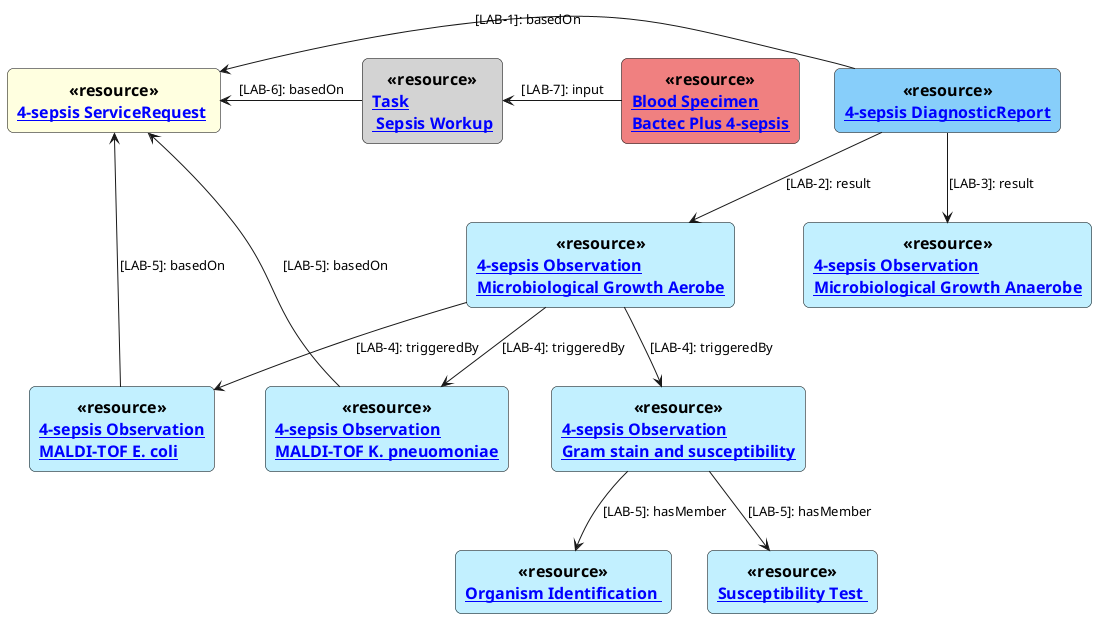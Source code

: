 @startuml 4-sepsis-additional-testing
skinparam rectangle<<resource>> {
  roundCorner 12
  BackgroundColor Blue
  BorderColor Black
  ArrowColor Black
  FontName Arial
  FontSize 16
  FontStyle Bold
}

rectangle "[[ServiceRequest-4-sepsis-ServiceRequest.html 4-sepsis ServiceRequest]] " as SR <<$bProcess>><<resource>> #LightYellow
rectangle "[[DiagnosticReport-4-sepsis-DiagnosticReport.html 4-sepsis DiagnosticReport]]" as DR <<$bProcess>><<resource>> #LightSkyBlue
rectangle "[[Observation-observationMicrobiolGrowthAerobe.html 4-sepsis Observation\nMicrobiological Growth Aerobe]]" as OMA <<$bProcess>><<resource>> #APPLICATION
rectangle "[[Observation-observationMicrobiolGrowthAnaerobe.html 4-sepsis Observation\nMicrobiological Growth Anaerobe]]" as OMANA <<$bProcess>><<resource>> #APPLICATION
rectangle "[[Observation-observationMALDI-TOF-Ecoli.html 4-sepsis Observation\nMALDI-TOF E. coli]]" as OMTE <<$bProcess>><<resource>> #APPLICATION
rectangle "[[Observation-observationMALDI-TOF-Kpneu.html 4-sepsis Observation\nMALDI-TOF K. pneuomoniae]]" as OMTK <<$bProcess>><<resource>> #APPLICATION
rectangle "[[Observation-observationGramStainAndSusceptibility.html 4-sepsis Observation\nGram stain and susceptibility]]" as OMGR <<$bProcess>><<resource>> #APPLICATION
rectangle "[[Observation-OrganismIdentification.html Organism Identification ]]" as OI <<$bProcess>><<resource>> #APPLICATION
rectangle "[[Observation-SusceptibilityTest.html Susceptibility Test ]]" as ST <<$bProcess>><<resource>> #APPLICATION
rectangle "[[Task-SepsisWorkup.html Task\n Sepsis Workup]]" as T1 <<$bProcess>><<resource>> #LightGray
rectangle "[[Specimen-Blood-bactec-plus-4-sepsis.html Blood Specimen\nBactec Plus 4-sepsis]]" as BS <<$bProcess>><<resource>> #LightCoral

SR <-right- DR : [LAB-1]: basedOn
DR -down-> OMA : [LAB-2]: result
DR -down-> OMANA : [LAB-3]: result
OMA -down-> OMTE : [LAB-4]: triggeredBy
OMTE -up-> SR : [LAB-5]: basedOn
OMA -down-> OMTK : [LAB-4]: triggeredBy
OMTK -up-> SR : [LAB-5]: basedOn
OMA -down-> OMGR : [LAB-4]: triggeredBy
OMGR -down-> OI : [LAB-5]: hasMember
OMGR -down-> ST : [LAB-5]: hasMember
SR <-right- T1 : [LAB-6]: basedOn
T1 <-right- BS : [LAB-7]: input

@enduml